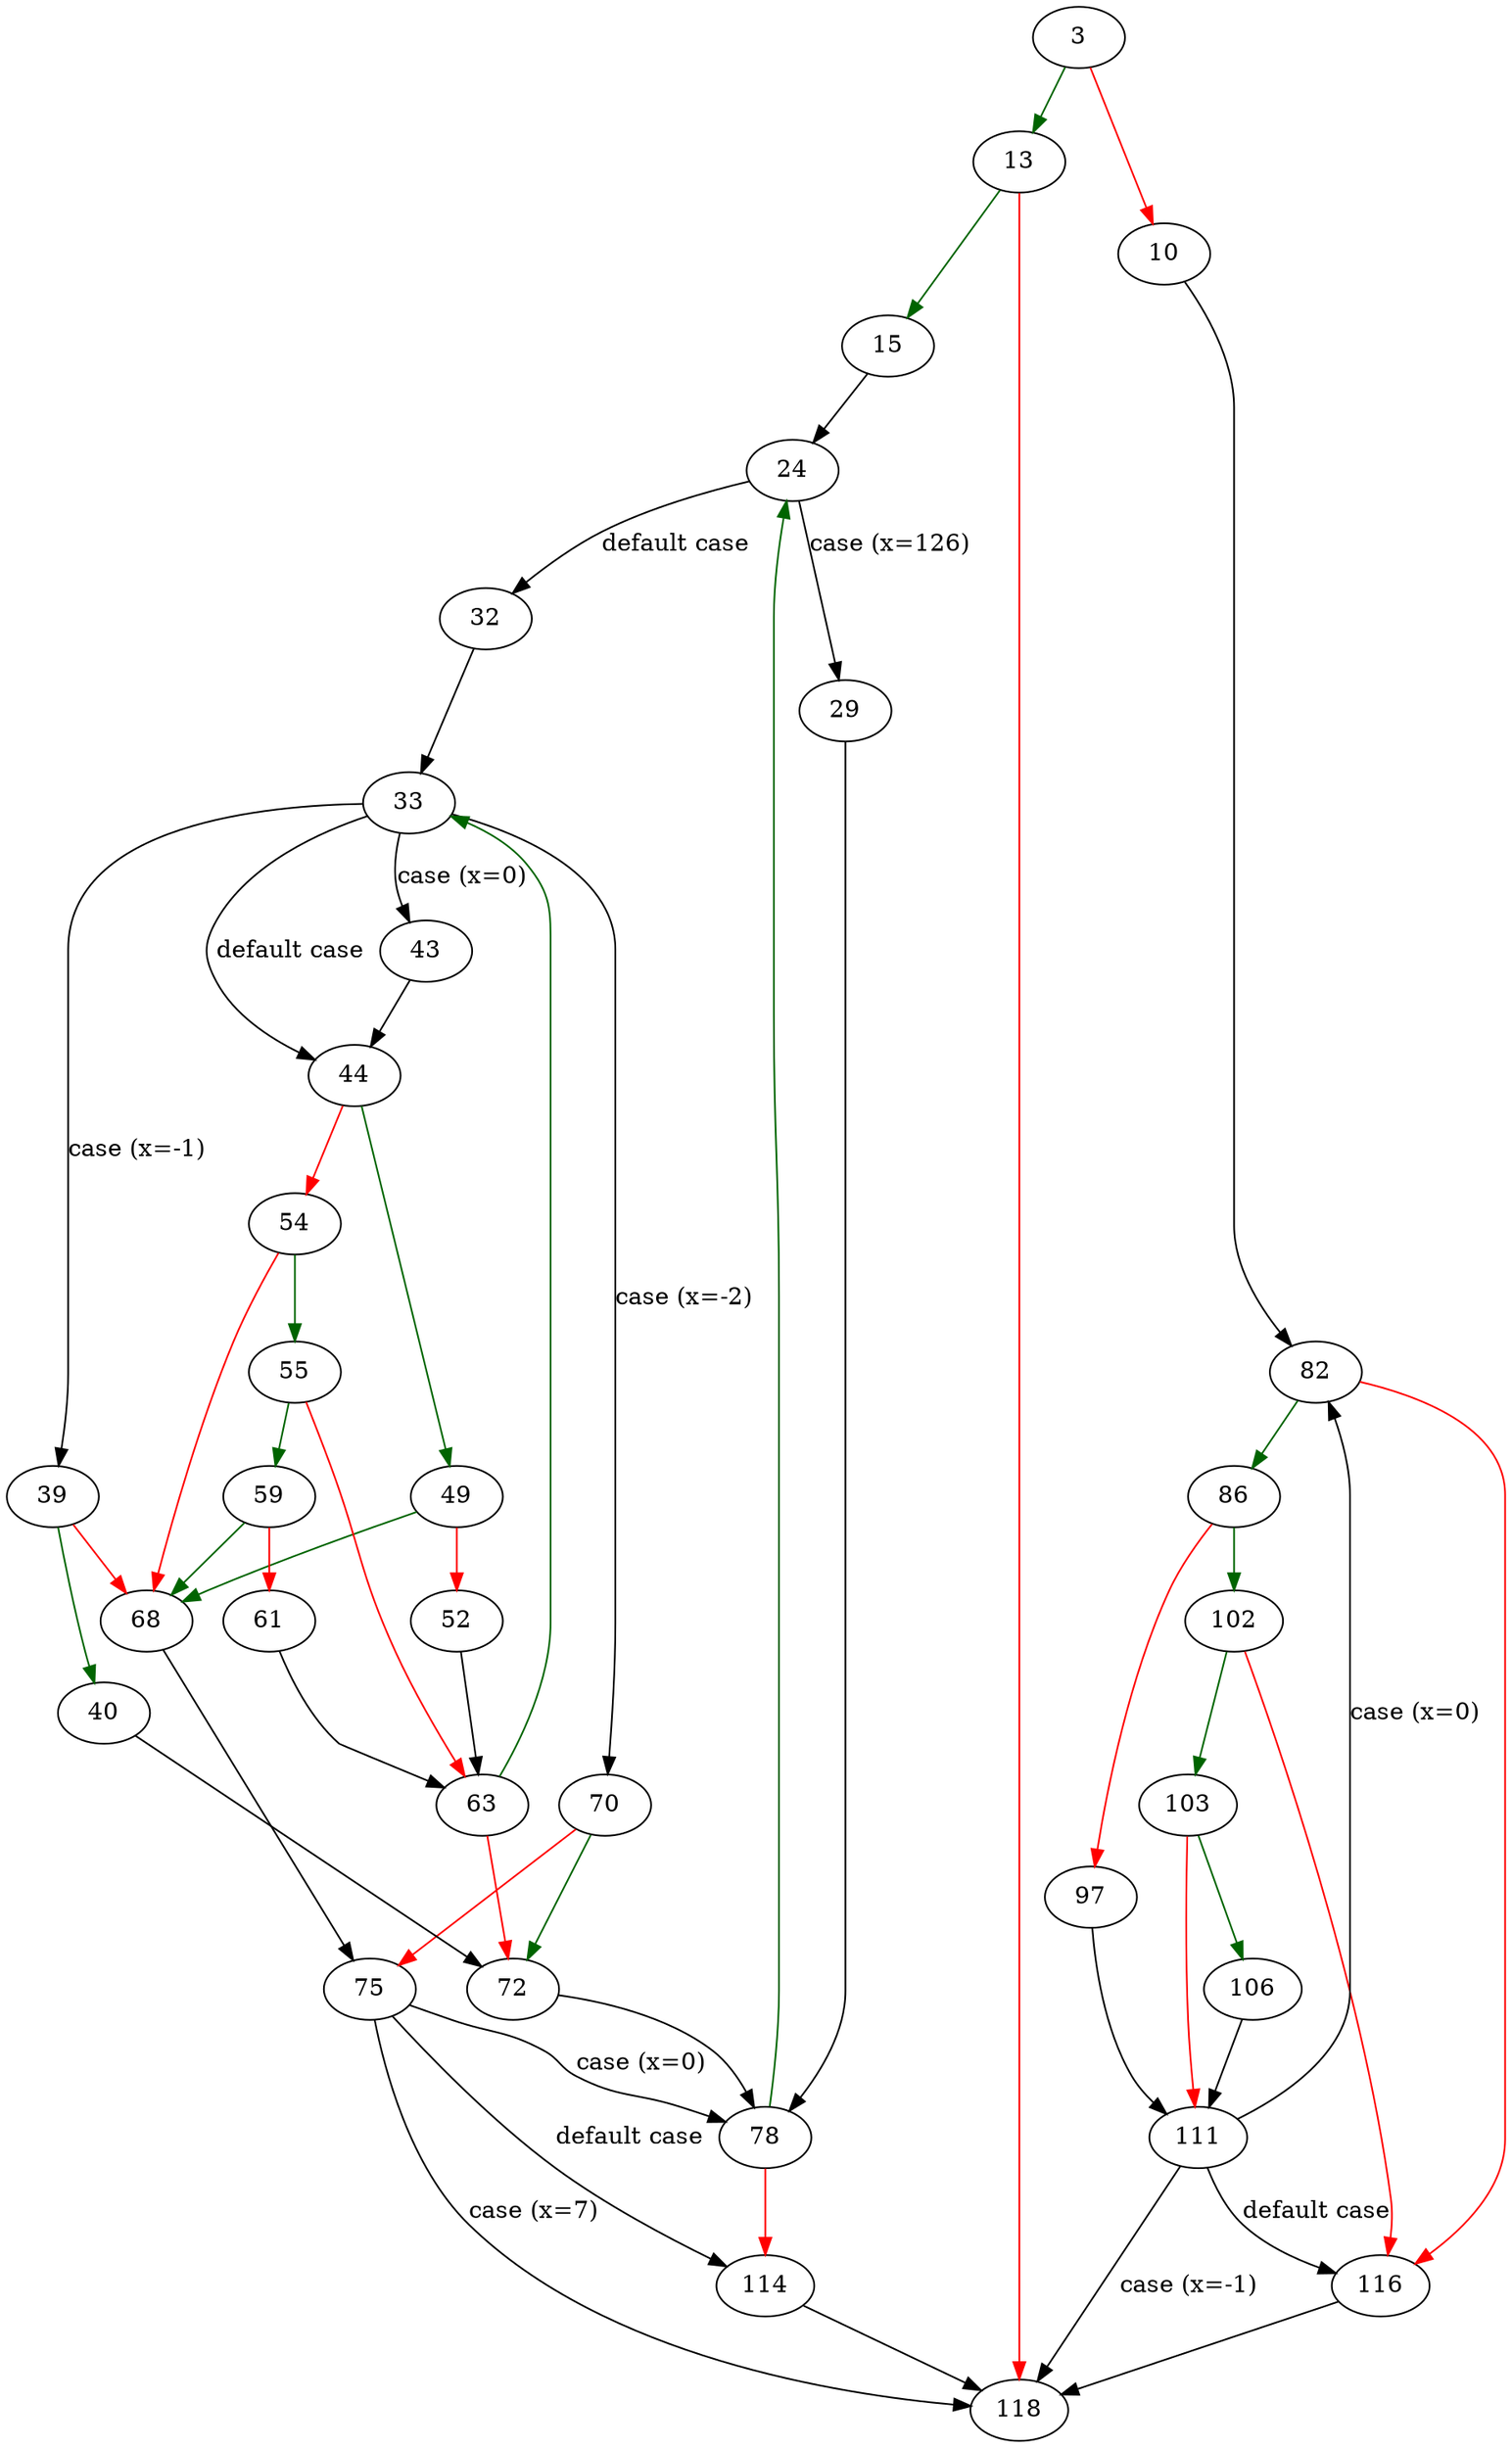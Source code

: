 strict digraph "mbsnwidth" {
	// Node definitions.
	3 [entry=true];
	13;
	10;
	82;
	15;
	118;
	24;
	29;
	32;
	78;
	33;
	39;
	70;
	43;
	44;
	40;
	68;
	72;
	49;
	54;
	52;
	63;
	55;
	59;
	61;
	75;
	114;
	86;
	116;
	102;
	97;
	111;
	103;
	106;

	// Edge definitions.
	3 -> 13 [
		color=darkgreen
		cond=true
	];
	3 -> 10 [
		color=red
		cond=false
	];
	13 -> 15 [
		color=darkgreen
		cond=true
	];
	13 -> 118 [
		color=red
		cond=false
	];
	10 -> 82;
	82 -> 86 [
		color=darkgreen
		cond=true
	];
	82 -> 116 [
		color=red
		cond=false
	];
	15 -> 24;
	24 -> 29 [
		cond="case (x=126)"
		label="case (x=126)"
	];
	24 -> 32 [
		cond="default case"
		label="default case"
	];
	29 -> 78;
	32 -> 33;
	78 -> 24 [
		color=darkgreen
		cond=true
	];
	78 -> 114 [
		color=red
		cond=false
	];
	33 -> 39 [
		cond="case (x=-1)"
		label="case (x=-1)"
	];
	33 -> 70 [
		cond="case (x=-2)"
		label="case (x=-2)"
	];
	33 -> 43 [
		cond="case (x=0)"
		label="case (x=0)"
	];
	33 -> 44 [
		cond="default case"
		label="default case"
	];
	39 -> 40 [
		color=darkgreen
		cond=true
	];
	39 -> 68 [
		color=red
		cond=false
	];
	70 -> 72 [
		color=darkgreen
		cond=true
	];
	70 -> 75 [
		color=red
		cond=false
	];
	43 -> 44;
	44 -> 49 [
		color=darkgreen
		cond=true
	];
	44 -> 54 [
		color=red
		cond=false
	];
	40 -> 72;
	68 -> 75;
	72 -> 78;
	49 -> 68 [
		color=darkgreen
		cond=true
	];
	49 -> 52 [
		color=red
		cond=false
	];
	54 -> 68 [
		color=red
		cond=false
	];
	54 -> 55 [
		color=darkgreen
		cond=true
	];
	52 -> 63;
	63 -> 33 [
		color=darkgreen
		cond=true
	];
	63 -> 72 [
		color=red
		cond=false
	];
	55 -> 63 [
		color=red
		cond=false
	];
	55 -> 59 [
		color=darkgreen
		cond=true
	];
	59 -> 68 [
		color=darkgreen
		cond=true
	];
	59 -> 61 [
		color=red
		cond=false
	];
	61 -> 63;
	75 -> 118 [
		cond="case (x=7)"
		label="case (x=7)"
	];
	75 -> 78 [
		cond="case (x=0)"
		label="case (x=0)"
	];
	75 -> 114 [
		cond="default case"
		label="default case"
	];
	114 -> 118;
	86 -> 102 [
		color=darkgreen
		cond=true
	];
	86 -> 97 [
		color=red
		cond=false
	];
	116 -> 118;
	102 -> 116 [
		color=red
		cond=false
	];
	102 -> 103 [
		color=darkgreen
		cond=true
	];
	97 -> 111;
	111 -> 82 [
		cond="case (x=0)"
		label="case (x=0)"
	];
	111 -> 118 [
		cond="case (x=-1)"
		label="case (x=-1)"
	];
	111 -> 116 [
		cond="default case"
		label="default case"
	];
	103 -> 111 [
		color=red
		cond=false
	];
	103 -> 106 [
		color=darkgreen
		cond=true
	];
	106 -> 111;
}